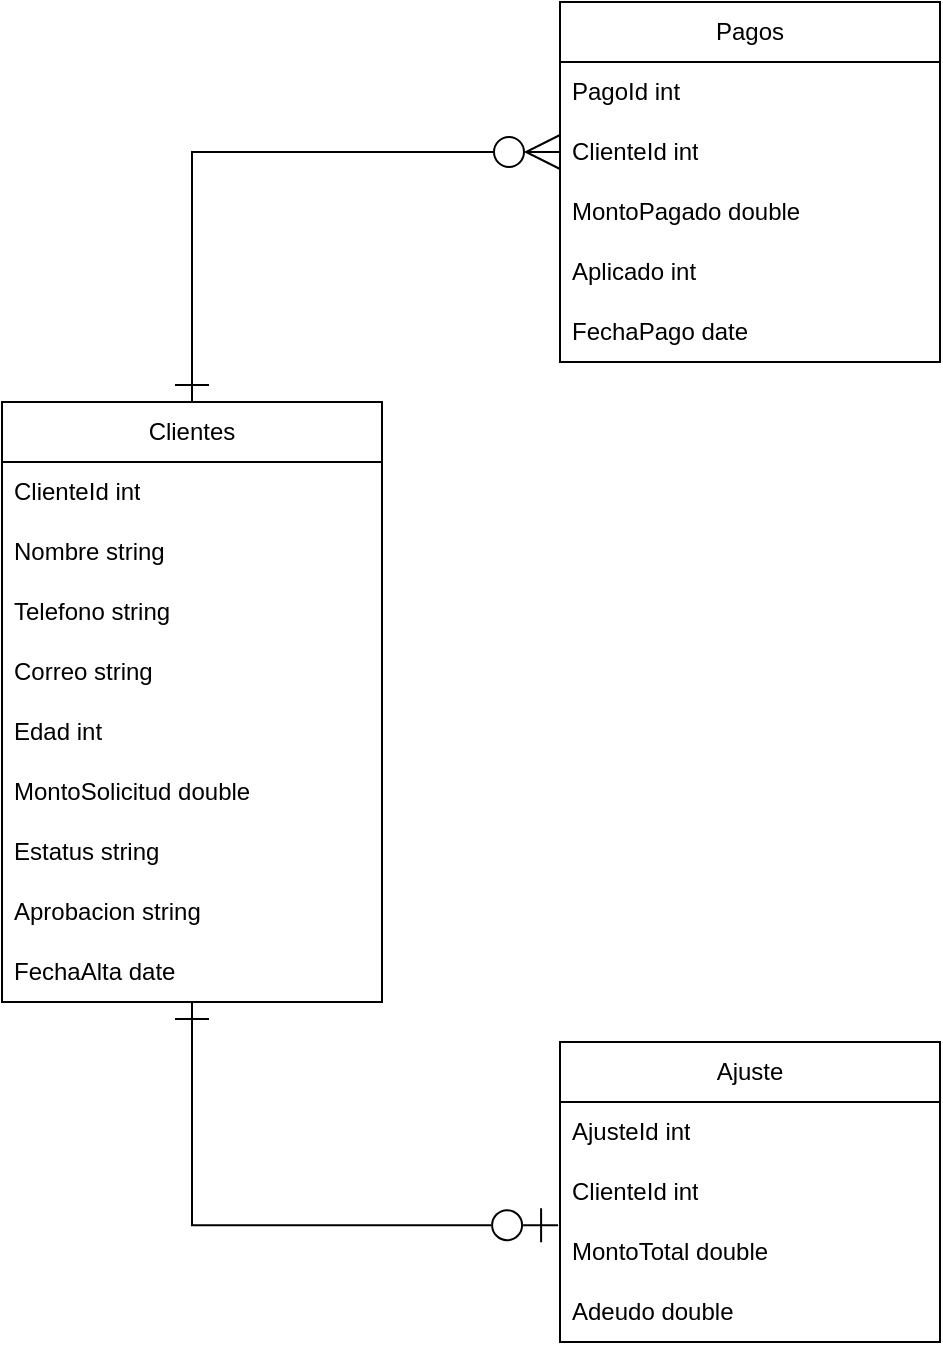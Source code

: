 <mxfile version="20.6.2" type="device" pages="4"><diagram id="oYGA-py3Ayee06_rFE1l" name="DER"><mxGraphModel dx="1038" dy="619" grid="1" gridSize="10" guides="1" tooltips="1" connect="1" arrows="1" fold="1" page="1" pageScale="1" pageWidth="827" pageHeight="1169" math="0" shadow="0"><root><mxCell id="0"/><mxCell id="1" parent="0"/><mxCell id="WN5x3EfbJFyCl6yazVBj-27" style="edgeStyle=orthogonalEdgeStyle;rounded=0;orthogonalLoop=1;jettySize=auto;html=1;entryX=0;entryY=0.5;entryDx=0;entryDy=0;endArrow=ERzeroToMany;endFill=0;jumpSize=6;endSize=15;startArrow=ERone;startFill=0;startSize=15;" edge="1" parent="1" source="WN5x3EfbJFyCl6yazVBj-1" target="WN5x3EfbJFyCl6yazVBj-13"><mxGeometry relative="1" as="geometry"/></mxCell><mxCell id="WN5x3EfbJFyCl6yazVBj-29" style="edgeStyle=orthogonalEdgeStyle;rounded=0;jumpSize=6;orthogonalLoop=1;jettySize=auto;html=1;entryX=-0.005;entryY=0.053;entryDx=0;entryDy=0;entryPerimeter=0;startArrow=ERone;startFill=0;endArrow=ERzeroToOne;endFill=0;startSize=15;endSize=15;" edge="1" parent="1" source="WN5x3EfbJFyCl6yazVBj-1" target="WN5x3EfbJFyCl6yazVBj-24"><mxGeometry relative="1" as="geometry"/></mxCell><mxCell id="WN5x3EfbJFyCl6yazVBj-1" value="Clientes" style="swimlane;fontStyle=0;childLayout=stackLayout;horizontal=1;startSize=30;horizontalStack=0;resizeParent=1;resizeParentMax=0;resizeLast=0;collapsible=1;marginBottom=0;whiteSpace=wrap;html=1;" vertex="1" parent="1"><mxGeometry x="40" y="240" width="190" height="300" as="geometry"/></mxCell><mxCell id="WN5x3EfbJFyCl6yazVBj-2" value="ClienteId int" style="text;strokeColor=none;fillColor=none;align=left;verticalAlign=middle;spacingLeft=4;spacingRight=4;overflow=hidden;points=[[0,0.5],[1,0.5]];portConstraint=eastwest;rotatable=0;whiteSpace=wrap;html=1;" vertex="1" parent="WN5x3EfbJFyCl6yazVBj-1"><mxGeometry y="30" width="190" height="30" as="geometry"/></mxCell><mxCell id="WN5x3EfbJFyCl6yazVBj-3" value="Nombre string" style="text;strokeColor=none;fillColor=none;align=left;verticalAlign=middle;spacingLeft=4;spacingRight=4;overflow=hidden;points=[[0,0.5],[1,0.5]];portConstraint=eastwest;rotatable=0;whiteSpace=wrap;html=1;" vertex="1" parent="WN5x3EfbJFyCl6yazVBj-1"><mxGeometry y="60" width="190" height="30" as="geometry"/></mxCell><mxCell id="WN5x3EfbJFyCl6yazVBj-4" value="Telefono string" style="text;strokeColor=none;fillColor=none;align=left;verticalAlign=middle;spacingLeft=4;spacingRight=4;overflow=hidden;points=[[0,0.5],[1,0.5]];portConstraint=eastwest;rotatable=0;whiteSpace=wrap;html=1;" vertex="1" parent="WN5x3EfbJFyCl6yazVBj-1"><mxGeometry y="90" width="190" height="30" as="geometry"/></mxCell><mxCell id="WN5x3EfbJFyCl6yazVBj-5" value="Correo string" style="text;strokeColor=none;fillColor=none;align=left;verticalAlign=middle;spacingLeft=4;spacingRight=4;overflow=hidden;points=[[0,0.5],[1,0.5]];portConstraint=eastwest;rotatable=0;whiteSpace=wrap;html=1;" vertex="1" parent="WN5x3EfbJFyCl6yazVBj-1"><mxGeometry y="120" width="190" height="30" as="geometry"/></mxCell><mxCell id="WN5x3EfbJFyCl6yazVBj-6" value="Edad int" style="text;strokeColor=none;fillColor=none;align=left;verticalAlign=middle;spacingLeft=4;spacingRight=4;overflow=hidden;points=[[0,0.5],[1,0.5]];portConstraint=eastwest;rotatable=0;whiteSpace=wrap;html=1;" vertex="1" parent="WN5x3EfbJFyCl6yazVBj-1"><mxGeometry y="150" width="190" height="30" as="geometry"/></mxCell><mxCell id="WN5x3EfbJFyCl6yazVBj-7" value="MontoSolicitud double" style="text;strokeColor=none;fillColor=none;align=left;verticalAlign=middle;spacingLeft=4;spacingRight=4;overflow=hidden;points=[[0,0.5],[1,0.5]];portConstraint=eastwest;rotatable=0;whiteSpace=wrap;html=1;" vertex="1" parent="WN5x3EfbJFyCl6yazVBj-1"><mxGeometry y="180" width="190" height="30" as="geometry"/></mxCell><mxCell id="WN5x3EfbJFyCl6yazVBj-8" value="Estatus string" style="text;strokeColor=none;fillColor=none;align=left;verticalAlign=middle;spacingLeft=4;spacingRight=4;overflow=hidden;points=[[0,0.5],[1,0.5]];portConstraint=eastwest;rotatable=0;whiteSpace=wrap;html=1;" vertex="1" parent="WN5x3EfbJFyCl6yazVBj-1"><mxGeometry y="210" width="190" height="30" as="geometry"/></mxCell><mxCell id="WN5x3EfbJFyCl6yazVBj-9" value="Aprobacion string" style="text;strokeColor=none;fillColor=none;align=left;verticalAlign=middle;spacingLeft=4;spacingRight=4;overflow=hidden;points=[[0,0.5],[1,0.5]];portConstraint=eastwest;rotatable=0;whiteSpace=wrap;html=1;" vertex="1" parent="WN5x3EfbJFyCl6yazVBj-1"><mxGeometry y="240" width="190" height="30" as="geometry"/></mxCell><mxCell id="WN5x3EfbJFyCl6yazVBj-10" value="FechaAlta date" style="text;strokeColor=none;fillColor=none;align=left;verticalAlign=middle;spacingLeft=4;spacingRight=4;overflow=hidden;points=[[0,0.5],[1,0.5]];portConstraint=eastwest;rotatable=0;whiteSpace=wrap;html=1;" vertex="1" parent="WN5x3EfbJFyCl6yazVBj-1"><mxGeometry y="270" width="190" height="30" as="geometry"/></mxCell><mxCell id="WN5x3EfbJFyCl6yazVBj-11" value="Pagos" style="swimlane;fontStyle=0;childLayout=stackLayout;horizontal=1;startSize=30;horizontalStack=0;resizeParent=1;resizeParentMax=0;resizeLast=0;collapsible=1;marginBottom=0;whiteSpace=wrap;html=1;" vertex="1" parent="1"><mxGeometry x="319" y="40" width="190" height="180" as="geometry"/></mxCell><mxCell id="WN5x3EfbJFyCl6yazVBj-12" value="PagoId int" style="text;strokeColor=none;fillColor=none;align=left;verticalAlign=middle;spacingLeft=4;spacingRight=4;overflow=hidden;points=[[0,0.5],[1,0.5]];portConstraint=eastwest;rotatable=0;whiteSpace=wrap;html=1;" vertex="1" parent="WN5x3EfbJFyCl6yazVBj-11"><mxGeometry y="30" width="190" height="30" as="geometry"/></mxCell><mxCell id="WN5x3EfbJFyCl6yazVBj-13" value="ClienteId int" style="text;strokeColor=none;fillColor=none;align=left;verticalAlign=middle;spacingLeft=4;spacingRight=4;overflow=hidden;points=[[0,0.5],[1,0.5]];portConstraint=eastwest;rotatable=0;whiteSpace=wrap;html=1;" vertex="1" parent="WN5x3EfbJFyCl6yazVBj-11"><mxGeometry y="60" width="190" height="30" as="geometry"/></mxCell><mxCell id="WN5x3EfbJFyCl6yazVBj-14" value="MontoPagado double" style="text;strokeColor=none;fillColor=none;align=left;verticalAlign=middle;spacingLeft=4;spacingRight=4;overflow=hidden;points=[[0,0.5],[1,0.5]];portConstraint=eastwest;rotatable=0;whiteSpace=wrap;html=1;" vertex="1" parent="WN5x3EfbJFyCl6yazVBj-11"><mxGeometry y="90" width="190" height="30" as="geometry"/></mxCell><mxCell id="WN5x3EfbJFyCl6yazVBj-15" value="Aplicado int" style="text;strokeColor=none;fillColor=none;align=left;verticalAlign=middle;spacingLeft=4;spacingRight=4;overflow=hidden;points=[[0,0.5],[1,0.5]];portConstraint=eastwest;rotatable=0;whiteSpace=wrap;html=1;" vertex="1" parent="WN5x3EfbJFyCl6yazVBj-11"><mxGeometry y="120" width="190" height="30" as="geometry"/></mxCell><mxCell id="WN5x3EfbJFyCl6yazVBj-16" value="FechaPago date" style="text;strokeColor=none;fillColor=none;align=left;verticalAlign=middle;spacingLeft=4;spacingRight=4;overflow=hidden;points=[[0,0.5],[1,0.5]];portConstraint=eastwest;rotatable=0;whiteSpace=wrap;html=1;" vertex="1" parent="WN5x3EfbJFyCl6yazVBj-11"><mxGeometry y="150" width="190" height="30" as="geometry"/></mxCell><mxCell id="WN5x3EfbJFyCl6yazVBj-21" value="Ajuste" style="swimlane;fontStyle=0;childLayout=stackLayout;horizontal=1;startSize=30;horizontalStack=0;resizeParent=1;resizeParentMax=0;resizeLast=0;collapsible=1;marginBottom=0;whiteSpace=wrap;html=1;" vertex="1" parent="1"><mxGeometry x="319" y="560" width="190" height="150" as="geometry"/></mxCell><mxCell id="WN5x3EfbJFyCl6yazVBj-22" value="AjusteId int" style="text;strokeColor=none;fillColor=none;align=left;verticalAlign=middle;spacingLeft=4;spacingRight=4;overflow=hidden;points=[[0,0.5],[1,0.5]];portConstraint=eastwest;rotatable=0;whiteSpace=wrap;html=1;" vertex="1" parent="WN5x3EfbJFyCl6yazVBj-21"><mxGeometry y="30" width="190" height="30" as="geometry"/></mxCell><mxCell id="WN5x3EfbJFyCl6yazVBj-23" value="ClienteId int" style="text;strokeColor=none;fillColor=none;align=left;verticalAlign=middle;spacingLeft=4;spacingRight=4;overflow=hidden;points=[[0,0.5],[1,0.5]];portConstraint=eastwest;rotatable=0;whiteSpace=wrap;html=1;" vertex="1" parent="WN5x3EfbJFyCl6yazVBj-21"><mxGeometry y="60" width="190" height="30" as="geometry"/></mxCell><mxCell id="WN5x3EfbJFyCl6yazVBj-24" value="MontoTotal double" style="text;strokeColor=none;fillColor=none;align=left;verticalAlign=middle;spacingLeft=4;spacingRight=4;overflow=hidden;points=[[0,0.5],[1,0.5]];portConstraint=eastwest;rotatable=0;whiteSpace=wrap;html=1;" vertex="1" parent="WN5x3EfbJFyCl6yazVBj-21"><mxGeometry y="90" width="190" height="30" as="geometry"/></mxCell><mxCell id="WN5x3EfbJFyCl6yazVBj-25" value="Adeudo double" style="text;strokeColor=none;fillColor=none;align=left;verticalAlign=middle;spacingLeft=4;spacingRight=4;overflow=hidden;points=[[0,0.5],[1,0.5]];portConstraint=eastwest;rotatable=0;whiteSpace=wrap;html=1;" vertex="1" parent="WN5x3EfbJFyCl6yazVBj-21"><mxGeometry y="120" width="190" height="30" as="geometry"/></mxCell></root></mxGraphModel></diagram><diagram id="RJ0gYvedcZ9JG_o6C3YY" name="DF-Nombre"><mxGraphModel dx="1038" dy="619" grid="1" gridSize="10" guides="1" tooltips="1" connect="1" arrows="1" fold="1" page="1" pageScale="1" pageWidth="827" pageHeight="1169" math="0" shadow="0"><root><mxCell id="0"/><mxCell id="1" parent="0"/><mxCell id="11A19sQC82iuH9jSYreJ-9" style="edgeStyle=orthogonalEdgeStyle;rounded=0;jumpSize=6;orthogonalLoop=1;jettySize=auto;html=1;entryX=0.5;entryY=0;entryDx=0;entryDy=0;startArrow=none;startFill=0;endArrow=classicThin;endFill=1;startSize=15;endSize=6;" edge="1" parent="1" source="11A19sQC82iuH9jSYreJ-1" target="11A19sQC82iuH9jSYreJ-2"><mxGeometry relative="1" as="geometry"/></mxCell><mxCell id="11A19sQC82iuH9jSYreJ-1" value="Inicio" style="rounded=1;whiteSpace=wrap;html=1;" vertex="1" parent="1"><mxGeometry x="310" y="80" width="120" height="40" as="geometry"/></mxCell><mxCell id="11A19sQC82iuH9jSYreJ-10" style="edgeStyle=orthogonalEdgeStyle;rounded=0;jumpSize=6;orthogonalLoop=1;jettySize=auto;html=1;entryX=0.5;entryY=0;entryDx=0;entryDy=0;startArrow=none;startFill=0;endArrow=classicThin;endFill=1;startSize=15;endSize=6;" edge="1" parent="1" source="11A19sQC82iuH9jSYreJ-2" target="11A19sQC82iuH9jSYreJ-7"><mxGeometry relative="1" as="geometry"/></mxCell><mxCell id="11A19sQC82iuH9jSYreJ-2" value="Obtener todos los clientes de la base de datos" style="rounded=0;whiteSpace=wrap;html=1;" vertex="1" parent="1"><mxGeometry x="290" y="160" width="160" height="60" as="geometry"/></mxCell><mxCell id="11A19sQC82iuH9jSYreJ-14" style="edgeStyle=orthogonalEdgeStyle;rounded=0;jumpSize=6;orthogonalLoop=1;jettySize=auto;html=1;entryX=0.5;entryY=0;entryDx=0;entryDy=0;startArrow=none;startFill=0;endArrow=classicThin;endFill=1;startSize=15;endSize=6;" edge="1" parent="1" source="11A19sQC82iuH9jSYreJ-3" target="11A19sQC82iuH9jSYreJ-4"><mxGeometry relative="1" as="geometry"/></mxCell><mxCell id="11A19sQC82iuH9jSYreJ-3" value="Crear expresión regular &quot;\s+&quot; para que capture todos los espacios" style="rounded=0;whiteSpace=wrap;html=1;" vertex="1" parent="1"><mxGeometry x="50" y="240" width="160" height="60" as="geometry"/></mxCell><mxCell id="11A19sQC82iuH9jSYreJ-12" style="edgeStyle=orthogonalEdgeStyle;rounded=0;jumpSize=6;orthogonalLoop=1;jettySize=auto;html=1;entryX=0.5;entryY=0;entryDx=0;entryDy=0;startArrow=none;startFill=0;endArrow=classicThin;endFill=1;startSize=15;endSize=6;" edge="1" parent="1" source="11A19sQC82iuH9jSYreJ-4" target="11A19sQC82iuH9jSYreJ-5"><mxGeometry relative="1" as="geometry"/></mxCell><mxCell id="11A19sQC82iuH9jSYreJ-4" value="Una vez obtenidos los espacios, remplazarlos por un solo espacio en blanco" style="rounded=0;whiteSpace=wrap;html=1;" vertex="1" parent="1"><mxGeometry x="50" y="340" width="160" height="60" as="geometry"/></mxCell><mxCell id="11A19sQC82iuH9jSYreJ-13" style="edgeStyle=orthogonalEdgeStyle;rounded=0;jumpSize=6;orthogonalLoop=1;jettySize=auto;html=1;entryX=0.5;entryY=0;entryDx=0;entryDy=0;startArrow=none;startFill=0;endArrow=classicThin;endFill=1;startSize=15;endSize=6;" edge="1" parent="1" source="11A19sQC82iuH9jSYreJ-5" target="11A19sQC82iuH9jSYreJ-6"><mxGeometry relative="1" as="geometry"/></mxCell><mxCell id="11A19sQC82iuH9jSYreJ-5" value="Ejecutar la limpieza de espacios al final e inicio de linea con la funcion trim()" style="rounded=0;whiteSpace=wrap;html=1;" vertex="1" parent="1"><mxGeometry x="50" y="430" width="160" height="60" as="geometry"/></mxCell><mxCell id="11A19sQC82iuH9jSYreJ-17" style="edgeStyle=orthogonalEdgeStyle;rounded=0;jumpSize=6;orthogonalLoop=1;jettySize=auto;html=1;entryX=0;entryY=0.75;entryDx=0;entryDy=0;startArrow=none;startFill=0;endArrow=classicThin;endFill=1;startSize=15;endSize=6;" edge="1" parent="1" source="11A19sQC82iuH9jSYreJ-6" target="11A19sQC82iuH9jSYreJ-7"><mxGeometry relative="1" as="geometry"/></mxCell><mxCell id="11A19sQC82iuH9jSYreJ-6" value="returnar la cadena limpia" style="rounded=0;whiteSpace=wrap;html=1;" vertex="1" parent="1"><mxGeometry x="50" y="525" width="160" height="60" as="geometry"/></mxCell><mxCell id="11A19sQC82iuH9jSYreJ-8" style="edgeStyle=orthogonalEdgeStyle;rounded=0;jumpSize=6;orthogonalLoop=1;jettySize=auto;html=1;entryX=1;entryY=0.5;entryDx=0;entryDy=0;startArrow=none;startFill=0;endArrow=classicThin;endFill=1;startSize=15;endSize=6;" edge="1" parent="1" source="11A19sQC82iuH9jSYreJ-7" target="11A19sQC82iuH9jSYreJ-3"><mxGeometry relative="1" as="geometry"/></mxCell><mxCell id="11A19sQC82iuH9jSYreJ-16" style="edgeStyle=orthogonalEdgeStyle;rounded=0;jumpSize=6;orthogonalLoop=1;jettySize=auto;html=1;entryX=0.5;entryY=0;entryDx=0;entryDy=0;startArrow=none;startFill=0;endArrow=classicThin;endFill=1;startSize=15;endSize=6;" edge="1" parent="1" source="11A19sQC82iuH9jSYreJ-7" target="11A19sQC82iuH9jSYreJ-15"><mxGeometry relative="1" as="geometry"/></mxCell><mxCell id="11A19sQC82iuH9jSYreJ-7" value="Para cada cliente obtener su Nombre limpiado" style="rounded=0;whiteSpace=wrap;html=1;" vertex="1" parent="1"><mxGeometry x="290" y="310" width="160" height="60" as="geometry"/></mxCell><mxCell id="11A19sQC82iuH9jSYreJ-19" style="edgeStyle=orthogonalEdgeStyle;rounded=0;jumpSize=6;orthogonalLoop=1;jettySize=auto;html=1;entryX=0.5;entryY=0;entryDx=0;entryDy=0;startArrow=none;startFill=0;endArrow=classicThin;endFill=1;startSize=15;endSize=6;" edge="1" parent="1" source="11A19sQC82iuH9jSYreJ-15" target="11A19sQC82iuH9jSYreJ-18"><mxGeometry relative="1" as="geometry"/></mxCell><mxCell id="11A19sQC82iuH9jSYreJ-15" value="Asignar a la propiedad Nombre, el valor devuelto" style="rounded=0;whiteSpace=wrap;html=1;" vertex="1" parent="1"><mxGeometry x="290" y="410" width="160" height="60" as="geometry"/></mxCell><mxCell id="11A19sQC82iuH9jSYreJ-20" style="edgeStyle=orthogonalEdgeStyle;rounded=0;jumpSize=6;orthogonalLoop=1;jettySize=auto;html=1;entryX=1;entryY=0.25;entryDx=0;entryDy=0;startArrow=none;startFill=0;endArrow=classicThin;endFill=1;startSize=15;endSize=6;" edge="1" parent="1" source="11A19sQC82iuH9jSYreJ-18" target="11A19sQC82iuH9jSYreJ-7"><mxGeometry relative="1" as="geometry"><Array as="points"><mxPoint x="520" y="540"/><mxPoint x="520" y="325"/></Array></mxGeometry></mxCell><mxCell id="11A19sQC82iuH9jSYreJ-22" style="edgeStyle=orthogonalEdgeStyle;rounded=0;jumpSize=6;orthogonalLoop=1;jettySize=auto;html=1;entryX=0.5;entryY=0;entryDx=0;entryDy=0;startArrow=none;startFill=0;endArrow=classicThin;endFill=1;startSize=15;endSize=6;" edge="1" parent="1" source="11A19sQC82iuH9jSYreJ-18" target="11A19sQC82iuH9jSYreJ-21"><mxGeometry relative="1" as="geometry"/></mxCell><mxCell id="11A19sQC82iuH9jSYreJ-18" value="Actualizar el valor de ese Cliente en la base de datos" style="rounded=0;whiteSpace=wrap;html=1;" vertex="1" parent="1"><mxGeometry x="290" y="510" width="160" height="60" as="geometry"/></mxCell><mxCell id="11A19sQC82iuH9jSYreJ-24" style="edgeStyle=orthogonalEdgeStyle;rounded=0;jumpSize=6;orthogonalLoop=1;jettySize=auto;html=1;entryX=0.5;entryY=0;entryDx=0;entryDy=0;startArrow=none;startFill=0;endArrow=classicThin;endFill=1;startSize=15;endSize=6;" edge="1" parent="1" source="11A19sQC82iuH9jSYreJ-21" target="11A19sQC82iuH9jSYreJ-23"><mxGeometry relative="1" as="geometry"/></mxCell><mxCell id="11A19sQC82iuH9jSYreJ-21" value="Mostrar los clientes con sus nombres limpiados" style="rounded=0;whiteSpace=wrap;html=1;" vertex="1" parent="1"><mxGeometry x="290" y="610" width="160" height="60" as="geometry"/></mxCell><mxCell id="11A19sQC82iuH9jSYreJ-23" value="Fin" style="rounded=1;whiteSpace=wrap;html=1;" vertex="1" parent="1"><mxGeometry x="310" y="720" width="120" height="40" as="geometry"/></mxCell></root></mxGraphModel></diagram><diagram name="DF-Pagos" id="fDe0vcxkmi_9EvT_St1V"><mxGraphModel dx="1038" dy="619" grid="1" gridSize="10" guides="1" tooltips="1" connect="1" arrows="1" fold="1" page="1" pageScale="1" pageWidth="827" pageHeight="1169" math="0" shadow="0"><root><mxCell id="RQVgW_a03lxYh4p8-w8S-0"/><mxCell id="RQVgW_a03lxYh4p8-w8S-1" parent="RQVgW_a03lxYh4p8-w8S-0"/><mxCell id="RQVgW_a03lxYh4p8-w8S-2" style="edgeStyle=orthogonalEdgeStyle;rounded=0;jumpSize=6;orthogonalLoop=1;jettySize=auto;html=1;entryX=0.5;entryY=0;entryDx=0;entryDy=0;startArrow=none;startFill=0;endArrow=classicThin;endFill=1;startSize=15;endSize=6;" edge="1" parent="RQVgW_a03lxYh4p8-w8S-1" source="RQVgW_a03lxYh4p8-w8S-3" target="RQVgW_a03lxYh4p8-w8S-5"><mxGeometry relative="1" as="geometry"/></mxCell><mxCell id="RQVgW_a03lxYh4p8-w8S-3" value="Inicio" style="rounded=1;whiteSpace=wrap;html=1;" vertex="1" parent="RQVgW_a03lxYh4p8-w8S-1"><mxGeometry x="310" y="80" width="120" height="40" as="geometry"/></mxCell><mxCell id="RQVgW_a03lxYh4p8-w8S-4" style="edgeStyle=orthogonalEdgeStyle;rounded=0;jumpSize=6;orthogonalLoop=1;jettySize=auto;html=1;entryX=0.5;entryY=0;entryDx=0;entryDy=0;startArrow=none;startFill=0;endArrow=classicThin;endFill=1;startSize=15;endSize=6;" edge="1" parent="RQVgW_a03lxYh4p8-w8S-1" source="RQVgW_a03lxYh4p8-w8S-5" target="RQVgW_a03lxYh4p8-w8S-16"><mxGeometry relative="1" as="geometry"/></mxCell><mxCell id="RQVgW_a03lxYh4p8-w8S-5" value="Obtener todos los clientes de la base de datos" style="rounded=0;whiteSpace=wrap;html=1;" vertex="1" parent="RQVgW_a03lxYh4p8-w8S-1"><mxGeometry x="290" y="160" width="160" height="60" as="geometry"/></mxCell><mxCell id="RQVgW_a03lxYh4p8-w8S-6" style="edgeStyle=orthogonalEdgeStyle;rounded=0;jumpSize=6;orthogonalLoop=1;jettySize=auto;html=1;entryX=0.5;entryY=0;entryDx=0;entryDy=0;startArrow=none;startFill=0;endArrow=classicThin;endFill=1;startSize=15;endSize=6;" edge="1" parent="RQVgW_a03lxYh4p8-w8S-1" source="RQVgW_a03lxYh4p8-w8S-7" target="RQVgW_a03lxYh4p8-w8S-9"><mxGeometry relative="1" as="geometry"/></mxCell><mxCell id="RQVgW_a03lxYh4p8-w8S-7" value="Obtener la suma de los Montos Pagados de la tabla Pago mientras Aplicado sea igual a 1 y corresponda al IdCliente recibido por parámetro y almacenar en variable totalPagos" style="rounded=0;whiteSpace=wrap;html=1;" vertex="1" parent="RQVgW_a03lxYh4p8-w8S-1"><mxGeometry x="290" y="410" width="160" height="120" as="geometry"/></mxCell><mxCell id="RQVgW_a03lxYh4p8-w8S-8" style="edgeStyle=orthogonalEdgeStyle;rounded=0;jumpSize=6;orthogonalLoop=1;jettySize=auto;html=1;entryX=0.5;entryY=0;entryDx=0;entryDy=0;startArrow=none;startFill=0;endArrow=classicThin;endFill=1;startSize=15;endSize=6;" edge="1" parent="RQVgW_a03lxYh4p8-w8S-1" source="RQVgW_a03lxYh4p8-w8S-9" target="RQVgW_a03lxYh4p8-w8S-11"><mxGeometry relative="1" as="geometry"/></mxCell><mxCell id="RQVgW_a03lxYh4p8-w8S-9" value="Restar el total de los pagos contra el monto de la solicitud que se recibe por parametro y almacenarlo en variable adeudo" style="rounded=0;whiteSpace=wrap;html=1;" vertex="1" parent="RQVgW_a03lxYh4p8-w8S-1"><mxGeometry x="290" y="570" width="160" height="80" as="geometry"/></mxCell><mxCell id="RQVgW_a03lxYh4p8-w8S-10" style="edgeStyle=orthogonalEdgeStyle;rounded=0;jumpSize=6;orthogonalLoop=1;jettySize=auto;html=1;entryX=0.5;entryY=0;entryDx=0;entryDy=0;startArrow=none;startFill=0;endArrow=classicThin;endFill=1;startSize=15;endSize=6;" edge="1" parent="RQVgW_a03lxYh4p8-w8S-1" source="RQVgW_a03lxYh4p8-w8S-11" target="RQVgW_a03lxYh4p8-w8S-13"><mxGeometry relative="1" as="geometry"/></mxCell><mxCell id="RQVgW_a03lxYh4p8-w8S-11" value="Obtener el registro del ajuste de la base dedatos que corresponda al IdCliente recibido por parámetro" style="rounded=0;whiteSpace=wrap;html=1;" vertex="1" parent="RQVgW_a03lxYh4p8-w8S-1"><mxGeometry x="290" y="680" width="160" height="60" as="geometry"/></mxCell><mxCell id="cg-iUi2wfTkV6F_8C4Oo-1" style="edgeStyle=orthogonalEdgeStyle;rounded=0;jumpSize=6;orthogonalLoop=1;jettySize=auto;html=1;startArrow=none;startFill=0;endArrow=classicThin;endFill=1;startSize=15;endSize=6;" edge="1" parent="RQVgW_a03lxYh4p8-w8S-1" source="RQVgW_a03lxYh4p8-w8S-13" target="cg-iUi2wfTkV6F_8C4Oo-0"><mxGeometry relative="1" as="geometry"/></mxCell><mxCell id="RQVgW_a03lxYh4p8-w8S-13" value="Actualizar las propiedades de Ajuste MontoTotal con la variable total pagos y Adeudo con la variable adeudo" style="rounded=0;whiteSpace=wrap;html=1;" vertex="1" parent="RQVgW_a03lxYh4p8-w8S-1"><mxGeometry x="290" y="780" width="160" height="60" as="geometry"/></mxCell><mxCell id="cg-iUi2wfTkV6F_8C4Oo-2" style="edgeStyle=orthogonalEdgeStyle;rounded=0;jumpSize=6;orthogonalLoop=1;jettySize=auto;html=1;entryX=0.5;entryY=0;entryDx=0;entryDy=0;startArrow=none;startFill=0;endArrow=classicThin;endFill=1;startSize=15;endSize=6;" edge="1" parent="RQVgW_a03lxYh4p8-w8S-1" source="RQVgW_a03lxYh4p8-w8S-16" target="RQVgW_a03lxYh4p8-w8S-7"><mxGeometry relative="1" as="geometry"/></mxCell><mxCell id="RQVgW_a03lxYh4p8-w8S-16" value="Calcular el total de pagos para cada cliente, mandando por parámetro el IdCliente y su Monto de Solicitud" style="rounded=0;whiteSpace=wrap;html=1;" vertex="1" parent="RQVgW_a03lxYh4p8-w8S-1"><mxGeometry x="290" y="310" width="160" height="60" as="geometry"/></mxCell><mxCell id="RQVgW_a03lxYh4p8-w8S-24" value="Fin" style="rounded=1;whiteSpace=wrap;html=1;" vertex="1" parent="RQVgW_a03lxYh4p8-w8S-1"><mxGeometry x="310" y="1080" width="120" height="40" as="geometry"/></mxCell><mxCell id="cg-iUi2wfTkV6F_8C4Oo-3" style="edgeStyle=orthogonalEdgeStyle;rounded=0;jumpSize=6;orthogonalLoop=1;jettySize=auto;html=1;entryX=1;entryY=0.5;entryDx=0;entryDy=0;startArrow=none;startFill=0;endArrow=classicThin;endFill=1;startSize=15;endSize=6;" edge="1" parent="RQVgW_a03lxYh4p8-w8S-1" source="cg-iUi2wfTkV6F_8C4Oo-0" target="RQVgW_a03lxYh4p8-w8S-16"><mxGeometry relative="1" as="geometry"><Array as="points"><mxPoint x="520" y="910"/><mxPoint x="520" y="340"/></Array></mxGeometry></mxCell><mxCell id="cg-iUi2wfTkV6F_8C4Oo-5" style="edgeStyle=orthogonalEdgeStyle;rounded=0;jumpSize=6;orthogonalLoop=1;jettySize=auto;html=1;entryX=0.5;entryY=0;entryDx=0;entryDy=0;startArrow=none;startFill=0;endArrow=classicThin;endFill=1;startSize=15;endSize=6;" edge="1" parent="RQVgW_a03lxYh4p8-w8S-1" source="cg-iUi2wfTkV6F_8C4Oo-0" target="cg-iUi2wfTkV6F_8C4Oo-4"><mxGeometry relative="1" as="geometry"/></mxCell><mxCell id="cg-iUi2wfTkV6F_8C4Oo-0" value="Actualizar el registro de ajuste en la base de datos" style="rounded=0;whiteSpace=wrap;html=1;" vertex="1" parent="RQVgW_a03lxYh4p8-w8S-1"><mxGeometry x="290" y="880" width="160" height="60" as="geometry"/></mxCell><mxCell id="cg-iUi2wfTkV6F_8C4Oo-6" style="edgeStyle=orthogonalEdgeStyle;rounded=0;jumpSize=6;orthogonalLoop=1;jettySize=auto;html=1;entryX=0.5;entryY=0;entryDx=0;entryDy=0;startArrow=none;startFill=0;endArrow=classicThin;endFill=1;startSize=15;endSize=6;" edge="1" parent="RQVgW_a03lxYh4p8-w8S-1" source="cg-iUi2wfTkV6F_8C4Oo-4" target="RQVgW_a03lxYh4p8-w8S-24"><mxGeometry relative="1" as="geometry"/></mxCell><mxCell id="cg-iUi2wfTkV6F_8C4Oo-4" value="Mostrar los ajustes actualizados" style="rounded=0;whiteSpace=wrap;html=1;" vertex="1" parent="RQVgW_a03lxYh4p8-w8S-1"><mxGeometry x="290" y="980" width="160" height="60" as="geometry"/></mxCell></root></mxGraphModel></diagram><diagram name="DF-EstadoAprobacion" id="uyNiiLRR2NM7XvjQEAYS"><mxGraphModel dx="1038" dy="619" grid="1" gridSize="10" guides="1" tooltips="1" connect="1" arrows="1" fold="1" page="1" pageScale="1" pageWidth="827" pageHeight="1169" math="0" shadow="0"><root><mxCell id="b12mrwTNwRbd3b8BRAcI-0"/><mxCell id="b12mrwTNwRbd3b8BRAcI-1" parent="b12mrwTNwRbd3b8BRAcI-0"/><mxCell id="b12mrwTNwRbd3b8BRAcI-2" style="edgeStyle=orthogonalEdgeStyle;rounded=0;jumpSize=6;orthogonalLoop=1;jettySize=auto;html=1;entryX=0.5;entryY=0;entryDx=0;entryDy=0;startArrow=none;startFill=0;endArrow=classicThin;endFill=1;startSize=15;endSize=6;" edge="1" parent="b12mrwTNwRbd3b8BRAcI-1" source="b12mrwTNwRbd3b8BRAcI-3" target="b12mrwTNwRbd3b8BRAcI-5"><mxGeometry relative="1" as="geometry"/></mxCell><mxCell id="b12mrwTNwRbd3b8BRAcI-3" value="Inicio" style="rounded=1;whiteSpace=wrap;html=1;" vertex="1" parent="b12mrwTNwRbd3b8BRAcI-1"><mxGeometry x="310" y="80" width="120" height="40" as="geometry"/></mxCell><mxCell id="b12mrwTNwRbd3b8BRAcI-4" style="edgeStyle=orthogonalEdgeStyle;rounded=0;jumpSize=6;orthogonalLoop=1;jettySize=auto;html=1;entryX=0.5;entryY=0;entryDx=0;entryDy=0;startArrow=none;startFill=0;endArrow=classicThin;endFill=1;startSize=15;endSize=6;" edge="1" parent="b12mrwTNwRbd3b8BRAcI-1" source="b12mrwTNwRbd3b8BRAcI-5" target="b12mrwTNwRbd3b8BRAcI-15"><mxGeometry relative="1" as="geometry"/></mxCell><mxCell id="b12mrwTNwRbd3b8BRAcI-5" value="Obtener todos los clientes de la base de datos" style="rounded=0;whiteSpace=wrap;html=1;" vertex="1" parent="b12mrwTNwRbd3b8BRAcI-1"><mxGeometry x="290" y="160" width="160" height="60" as="geometry"/></mxCell><mxCell id="HI0sYSEM_ZOo3aZtKQ6r-5" style="edgeStyle=orthogonalEdgeStyle;rounded=0;jumpSize=6;orthogonalLoop=1;jettySize=auto;html=1;entryX=0.5;entryY=0;entryDx=0;entryDy=0;startArrow=none;startFill=0;endArrow=classicThin;endFill=1;startSize=15;endSize=6;" edge="1" parent="b12mrwTNwRbd3b8BRAcI-1" source="b12mrwTNwRbd3b8BRAcI-15" target="HI0sYSEM_ZOo3aZtKQ6r-0"><mxGeometry relative="1" as="geometry"/></mxCell><mxCell id="b12mrwTNwRbd3b8BRAcI-15" value="Para cada cliente, obtener un objeto Ajuste de la tabla Ajustes de la BD" style="rounded=0;whiteSpace=wrap;html=1;" vertex="1" parent="b12mrwTNwRbd3b8BRAcI-1"><mxGeometry x="290" y="310" width="160" height="60" as="geometry"/></mxCell><mxCell id="HI0sYSEM_ZOo3aZtKQ6r-2" style="edgeStyle=orthogonalEdgeStyle;rounded=0;jumpSize=6;orthogonalLoop=1;jettySize=auto;html=1;entryX=0.5;entryY=0;entryDx=0;entryDy=0;startArrow=none;startFill=0;endArrow=classicThin;endFill=1;startSize=15;endSize=6;" edge="1" parent="b12mrwTNwRbd3b8BRAcI-1" source="HI0sYSEM_ZOo3aZtKQ6r-0" target="HI0sYSEM_ZOo3aZtKQ6r-1"><mxGeometry relative="1" as="geometry"/></mxCell><mxCell id="HI0sYSEM_ZOo3aZtKQ6r-7" value="si" style="edgeLabel;html=1;align=center;verticalAlign=middle;resizable=0;points=[];" vertex="1" connectable="0" parent="HI0sYSEM_ZOo3aZtKQ6r-2"><mxGeometry x="-0.169" y="4" relative="1" as="geometry"><mxPoint as="offset"/></mxGeometry></mxCell><mxCell id="HI0sYSEM_ZOo3aZtKQ6r-4" style="edgeStyle=orthogonalEdgeStyle;rounded=0;jumpSize=6;orthogonalLoop=1;jettySize=auto;html=1;entryX=0.5;entryY=0;entryDx=0;entryDy=0;startArrow=none;startFill=0;endArrow=classicThin;endFill=1;startSize=15;endSize=6;" edge="1" parent="b12mrwTNwRbd3b8BRAcI-1" source="HI0sYSEM_ZOo3aZtKQ6r-0" target="HI0sYSEM_ZOo3aZtKQ6r-3"><mxGeometry relative="1" as="geometry"/></mxCell><mxCell id="HI0sYSEM_ZOo3aZtKQ6r-8" value="no" style="edgeLabel;html=1;align=center;verticalAlign=middle;resizable=0;points=[];" vertex="1" connectable="0" parent="HI0sYSEM_ZOo3aZtKQ6r-4"><mxGeometry x="-0.254" y="1" relative="1" as="geometry"><mxPoint as="offset"/></mxGeometry></mxCell><mxCell id="HI0sYSEM_ZOo3aZtKQ6r-0" value="Si la columna Adeudo es menor a 0" style="rhombus;whiteSpace=wrap;html=1;" vertex="1" parent="b12mrwTNwRbd3b8BRAcI-1"><mxGeometry x="315" y="410" width="110" height="120" as="geometry"/></mxCell><mxCell id="HI0sYSEM_ZOo3aZtKQ6r-15" style="edgeStyle=orthogonalEdgeStyle;rounded=0;jumpSize=6;orthogonalLoop=1;jettySize=auto;html=1;startArrow=none;startFill=0;endArrow=classicThin;endFill=1;startSize=15;endSize=6;" edge="1" parent="b12mrwTNwRbd3b8BRAcI-1" source="HI0sYSEM_ZOo3aZtKQ6r-1" target="HI0sYSEM_ZOo3aZtKQ6r-14"><mxGeometry relative="1" as="geometry"><Array as="points"><mxPoint x="200" y="810"/><mxPoint x="380" y="810"/></Array></mxGeometry></mxCell><mxCell id="HI0sYSEM_ZOo3aZtKQ6r-1" value="asignar la variable string estado a &quot;Adeudo&quot;" style="rounded=0;whiteSpace=wrap;html=1;" vertex="1" parent="b12mrwTNwRbd3b8BRAcI-1"><mxGeometry x="130" y="530" width="160" height="60" as="geometry"/></mxCell><mxCell id="HI0sYSEM_ZOo3aZtKQ6r-9" style="edgeStyle=orthogonalEdgeStyle;rounded=0;jumpSize=6;orthogonalLoop=1;jettySize=auto;html=1;entryX=0.5;entryY=0;entryDx=0;entryDy=0;startArrow=none;startFill=0;endArrow=classicThin;endFill=1;startSize=15;endSize=6;" edge="1" parent="b12mrwTNwRbd3b8BRAcI-1" source="HI0sYSEM_ZOo3aZtKQ6r-3" target="HI0sYSEM_ZOo3aZtKQ6r-6"><mxGeometry relative="1" as="geometry"/></mxCell><mxCell id="HI0sYSEM_ZOo3aZtKQ6r-10" value="si" style="edgeLabel;html=1;align=center;verticalAlign=middle;resizable=0;points=[];" vertex="1" connectable="0" parent="HI0sYSEM_ZOo3aZtKQ6r-9"><mxGeometry x="-0.11" relative="1" as="geometry"><mxPoint as="offset"/></mxGeometry></mxCell><mxCell id="HI0sYSEM_ZOo3aZtKQ6r-12" style="edgeStyle=orthogonalEdgeStyle;rounded=0;jumpSize=6;orthogonalLoop=1;jettySize=auto;html=1;entryX=0.585;entryY=0.02;entryDx=0;entryDy=0;entryPerimeter=0;startArrow=none;startFill=0;endArrow=classicThin;endFill=1;startSize=15;endSize=6;" edge="1" parent="b12mrwTNwRbd3b8BRAcI-1" source="HI0sYSEM_ZOo3aZtKQ6r-3" target="HI0sYSEM_ZOo3aZtKQ6r-11"><mxGeometry relative="1" as="geometry"/></mxCell><mxCell id="HI0sYSEM_ZOo3aZtKQ6r-13" value="no" style="edgeLabel;html=1;align=center;verticalAlign=middle;resizable=0;points=[];" vertex="1" connectable="0" parent="HI0sYSEM_ZOo3aZtKQ6r-12"><mxGeometry x="-0.185" relative="1" as="geometry"><mxPoint as="offset"/></mxGeometry></mxCell><mxCell id="HI0sYSEM_ZOo3aZtKQ6r-3" value="Si la columna Adeudo es igual&lt;br&gt;&amp;nbsp;a 0" style="rhombus;whiteSpace=wrap;html=1;" vertex="1" parent="b12mrwTNwRbd3b8BRAcI-1"><mxGeometry x="480" y="540" width="110" height="120" as="geometry"/></mxCell><mxCell id="HI0sYSEM_ZOo3aZtKQ6r-16" style="edgeStyle=orthogonalEdgeStyle;rounded=0;jumpSize=6;orthogonalLoop=1;jettySize=auto;html=1;entryX=0.5;entryY=0;entryDx=0;entryDy=0;startArrow=none;startFill=0;endArrow=classicThin;endFill=1;startSize=15;endSize=6;" edge="1" parent="b12mrwTNwRbd3b8BRAcI-1" source="HI0sYSEM_ZOo3aZtKQ6r-6" target="HI0sYSEM_ZOo3aZtKQ6r-14"><mxGeometry relative="1" as="geometry"/></mxCell><mxCell id="HI0sYSEM_ZOo3aZtKQ6r-6" value="asignar la variable string estado a &quot;Cancelacion&quot;" style="rounded=0;whiteSpace=wrap;html=1;" vertex="1" parent="b12mrwTNwRbd3b8BRAcI-1"><mxGeometry x="300" y="670" width="160" height="60" as="geometry"/></mxCell><mxCell id="HI0sYSEM_ZOo3aZtKQ6r-17" style="edgeStyle=orthogonalEdgeStyle;rounded=0;jumpSize=6;orthogonalLoop=1;jettySize=auto;html=1;entryX=0.5;entryY=0;entryDx=0;entryDy=0;startArrow=none;startFill=0;endArrow=classicThin;endFill=1;startSize=15;endSize=6;" edge="1" parent="b12mrwTNwRbd3b8BRAcI-1" source="HI0sYSEM_ZOo3aZtKQ6r-11" target="HI0sYSEM_ZOo3aZtKQ6r-14"><mxGeometry relative="1" as="geometry"><Array as="points"><mxPoint x="690" y="810"/><mxPoint x="380" y="810"/></Array></mxGeometry></mxCell><mxCell id="HI0sYSEM_ZOo3aZtKQ6r-11" value="asignar la variable string estado a &quot;Al corriente&quot;" style="rounded=0;whiteSpace=wrap;html=1;" vertex="1" parent="b12mrwTNwRbd3b8BRAcI-1"><mxGeometry x="610" y="680" width="160" height="60" as="geometry"/></mxCell><mxCell id="HI0sYSEM_ZOo3aZtKQ6r-25" style="edgeStyle=orthogonalEdgeStyle;rounded=0;jumpSize=6;orthogonalLoop=1;jettySize=auto;html=1;entryX=0.5;entryY=0;entryDx=0;entryDy=0;startArrow=none;startFill=0;endArrow=classicThin;endFill=1;startSize=15;endSize=6;" edge="1" parent="b12mrwTNwRbd3b8BRAcI-1" source="HI0sYSEM_ZOo3aZtKQ6r-14" target="HI0sYSEM_ZOo3aZtKQ6r-18"><mxGeometry relative="1" as="geometry"/></mxCell><mxCell id="HI0sYSEM_ZOo3aZtKQ6r-14" value="Asignar el valor de la variable estado a la propiedad Status del Cliente" style="rounded=0;whiteSpace=wrap;html=1;" vertex="1" parent="b12mrwTNwRbd3b8BRAcI-1"><mxGeometry x="300" y="850" width="160" height="60" as="geometry"/></mxCell><mxCell id="HI0sYSEM_ZOo3aZtKQ6r-20" style="edgeStyle=orthogonalEdgeStyle;rounded=0;jumpSize=6;orthogonalLoop=1;jettySize=auto;html=1;startArrow=none;startFill=0;endArrow=classicThin;endFill=1;startSize=15;endSize=6;" edge="1" parent="b12mrwTNwRbd3b8BRAcI-1" source="HI0sYSEM_ZOo3aZtKQ6r-18" target="HI0sYSEM_ZOo3aZtKQ6r-19"><mxGeometry relative="1" as="geometry"/></mxCell><mxCell id="HI0sYSEM_ZOo3aZtKQ6r-21" value="si" style="edgeLabel;html=1;align=center;verticalAlign=middle;resizable=0;points=[];" vertex="1" connectable="0" parent="HI0sYSEM_ZOo3aZtKQ6r-20"><mxGeometry x="-0.305" y="2" relative="1" as="geometry"><mxPoint as="offset"/></mxGeometry></mxCell><mxCell id="HI0sYSEM_ZOo3aZtKQ6r-23" style="edgeStyle=orthogonalEdgeStyle;rounded=0;jumpSize=6;orthogonalLoop=1;jettySize=auto;html=1;entryX=0.555;entryY=-0.053;entryDx=0;entryDy=0;entryPerimeter=0;startArrow=none;startFill=0;endArrow=classicThin;endFill=1;startSize=15;endSize=6;" edge="1" parent="b12mrwTNwRbd3b8BRAcI-1" source="HI0sYSEM_ZOo3aZtKQ6r-18" target="HI0sYSEM_ZOo3aZtKQ6r-22"><mxGeometry relative="1" as="geometry"/></mxCell><mxCell id="HI0sYSEM_ZOo3aZtKQ6r-24" value="no" style="edgeLabel;html=1;align=center;verticalAlign=middle;resizable=0;points=[];" vertex="1" connectable="0" parent="HI0sYSEM_ZOo3aZtKQ6r-23"><mxGeometry x="-0.651" relative="1" as="geometry"><mxPoint as="offset"/></mxGeometry></mxCell><mxCell id="HI0sYSEM_ZOo3aZtKQ6r-18" value="Si la variable estado es igual&lt;br&gt;&amp;nbsp;a &quot;Cancelacion&quot;" style="rhombus;whiteSpace=wrap;html=1;" vertex="1" parent="b12mrwTNwRbd3b8BRAcI-1"><mxGeometry x="325" y="970" width="110" height="120" as="geometry"/></mxCell><mxCell id="HI0sYSEM_ZOo3aZtKQ6r-29" style="edgeStyle=orthogonalEdgeStyle;rounded=0;jumpSize=6;orthogonalLoop=1;jettySize=auto;html=1;entryX=0.5;entryY=0;entryDx=0;entryDy=0;startArrow=none;startFill=0;endArrow=classicThin;endFill=1;startSize=15;endSize=6;" edge="1" parent="b12mrwTNwRbd3b8BRAcI-1" source="HI0sYSEM_ZOo3aZtKQ6r-19" target="HI0sYSEM_ZOo3aZtKQ6r-26"><mxGeometry relative="1" as="geometry"/></mxCell><mxCell id="HI0sYSEM_ZOo3aZtKQ6r-19" value="asignar la variable string aprobacion a &quot;0&quot;" style="rounded=0;whiteSpace=wrap;html=1;" vertex="1" parent="b12mrwTNwRbd3b8BRAcI-1"><mxGeometry x="155" y="1130" width="160" height="60" as="geometry"/></mxCell><mxCell id="HI0sYSEM_ZOo3aZtKQ6r-30" style="edgeStyle=orthogonalEdgeStyle;rounded=0;jumpSize=6;orthogonalLoop=1;jettySize=auto;html=1;entryX=0.5;entryY=0;entryDx=0;entryDy=0;startArrow=none;startFill=0;endArrow=classicThin;endFill=1;startSize=15;endSize=6;" edge="1" parent="b12mrwTNwRbd3b8BRAcI-1" source="HI0sYSEM_ZOo3aZtKQ6r-22" target="HI0sYSEM_ZOo3aZtKQ6r-26"><mxGeometry relative="1" as="geometry"/></mxCell><mxCell id="HI0sYSEM_ZOo3aZtKQ6r-22" value="asignar la variable string aprobacion a &quot;1&quot;" style="rounded=0;whiteSpace=wrap;html=1;" vertex="1" parent="b12mrwTNwRbd3b8BRAcI-1"><mxGeometry x="450" y="1130" width="160" height="60" as="geometry"/></mxCell><mxCell id="HI0sYSEM_ZOo3aZtKQ6r-28" style="edgeStyle=orthogonalEdgeStyle;rounded=0;jumpSize=6;orthogonalLoop=1;jettySize=auto;html=1;entryX=0.5;entryY=0;entryDx=0;entryDy=0;startArrow=none;startFill=0;endArrow=classicThin;endFill=1;startSize=15;endSize=6;" edge="1" parent="b12mrwTNwRbd3b8BRAcI-1" source="HI0sYSEM_ZOo3aZtKQ6r-26" target="HI0sYSEM_ZOo3aZtKQ6r-27"><mxGeometry relative="1" as="geometry"/></mxCell><mxCell id="HI0sYSEM_ZOo3aZtKQ6r-26" value="Asignar el valor de la variable aprobacion a la propiedad Aprobacion del Cliente" style="rounded=0;whiteSpace=wrap;html=1;" vertex="1" parent="b12mrwTNwRbd3b8BRAcI-1"><mxGeometry x="310" y="1280" width="160" height="60" as="geometry"/></mxCell><mxCell id="HI0sYSEM_ZOo3aZtKQ6r-31" style="edgeStyle=orthogonalEdgeStyle;rounded=0;jumpSize=6;orthogonalLoop=1;jettySize=auto;html=1;entryX=1;entryY=0.5;entryDx=0;entryDy=0;startArrow=none;startFill=0;endArrow=classicThin;endFill=1;startSize=15;endSize=6;" edge="1" parent="b12mrwTNwRbd3b8BRAcI-1" source="HI0sYSEM_ZOo3aZtKQ6r-27" target="b12mrwTNwRbd3b8BRAcI-15"><mxGeometry relative="1" as="geometry"><Array as="points"><mxPoint x="830" y="1420"/><mxPoint x="830" y="340"/></Array></mxGeometry></mxCell><mxCell id="HI0sYSEM_ZOo3aZtKQ6r-33" style="edgeStyle=orthogonalEdgeStyle;rounded=0;jumpSize=6;orthogonalLoop=1;jettySize=auto;html=1;startArrow=none;startFill=0;endArrow=classicThin;endFill=1;startSize=15;endSize=6;" edge="1" parent="b12mrwTNwRbd3b8BRAcI-1" source="HI0sYSEM_ZOo3aZtKQ6r-27" target="HI0sYSEM_ZOo3aZtKQ6r-32"><mxGeometry relative="1" as="geometry"/></mxCell><mxCell id="HI0sYSEM_ZOo3aZtKQ6r-27" value="Actualizar el cliente en la base de datos" style="rounded=0;whiteSpace=wrap;html=1;" vertex="1" parent="b12mrwTNwRbd3b8BRAcI-1"><mxGeometry x="310" y="1390" width="160" height="60" as="geometry"/></mxCell><mxCell id="HI0sYSEM_ZOo3aZtKQ6r-35" style="edgeStyle=orthogonalEdgeStyle;rounded=0;jumpSize=6;orthogonalLoop=1;jettySize=auto;html=1;entryX=0.5;entryY=0;entryDx=0;entryDy=0;startArrow=none;startFill=0;endArrow=classicThin;endFill=1;startSize=15;endSize=6;" edge="1" parent="b12mrwTNwRbd3b8BRAcI-1" source="HI0sYSEM_ZOo3aZtKQ6r-32" target="HI0sYSEM_ZOo3aZtKQ6r-34"><mxGeometry relative="1" as="geometry"/></mxCell><mxCell id="HI0sYSEM_ZOo3aZtKQ6r-32" value="Mostrar el estado y aprobacion de los clientes" style="rounded=0;whiteSpace=wrap;html=1;" vertex="1" parent="b12mrwTNwRbd3b8BRAcI-1"><mxGeometry x="310" y="1500" width="160" height="60" as="geometry"/></mxCell><mxCell id="HI0sYSEM_ZOo3aZtKQ6r-34" value="Fin" style="rounded=1;whiteSpace=wrap;html=1;" vertex="1" parent="b12mrwTNwRbd3b8BRAcI-1"><mxGeometry x="330" y="1600" width="120" height="40" as="geometry"/></mxCell></root></mxGraphModel></diagram></mxfile>